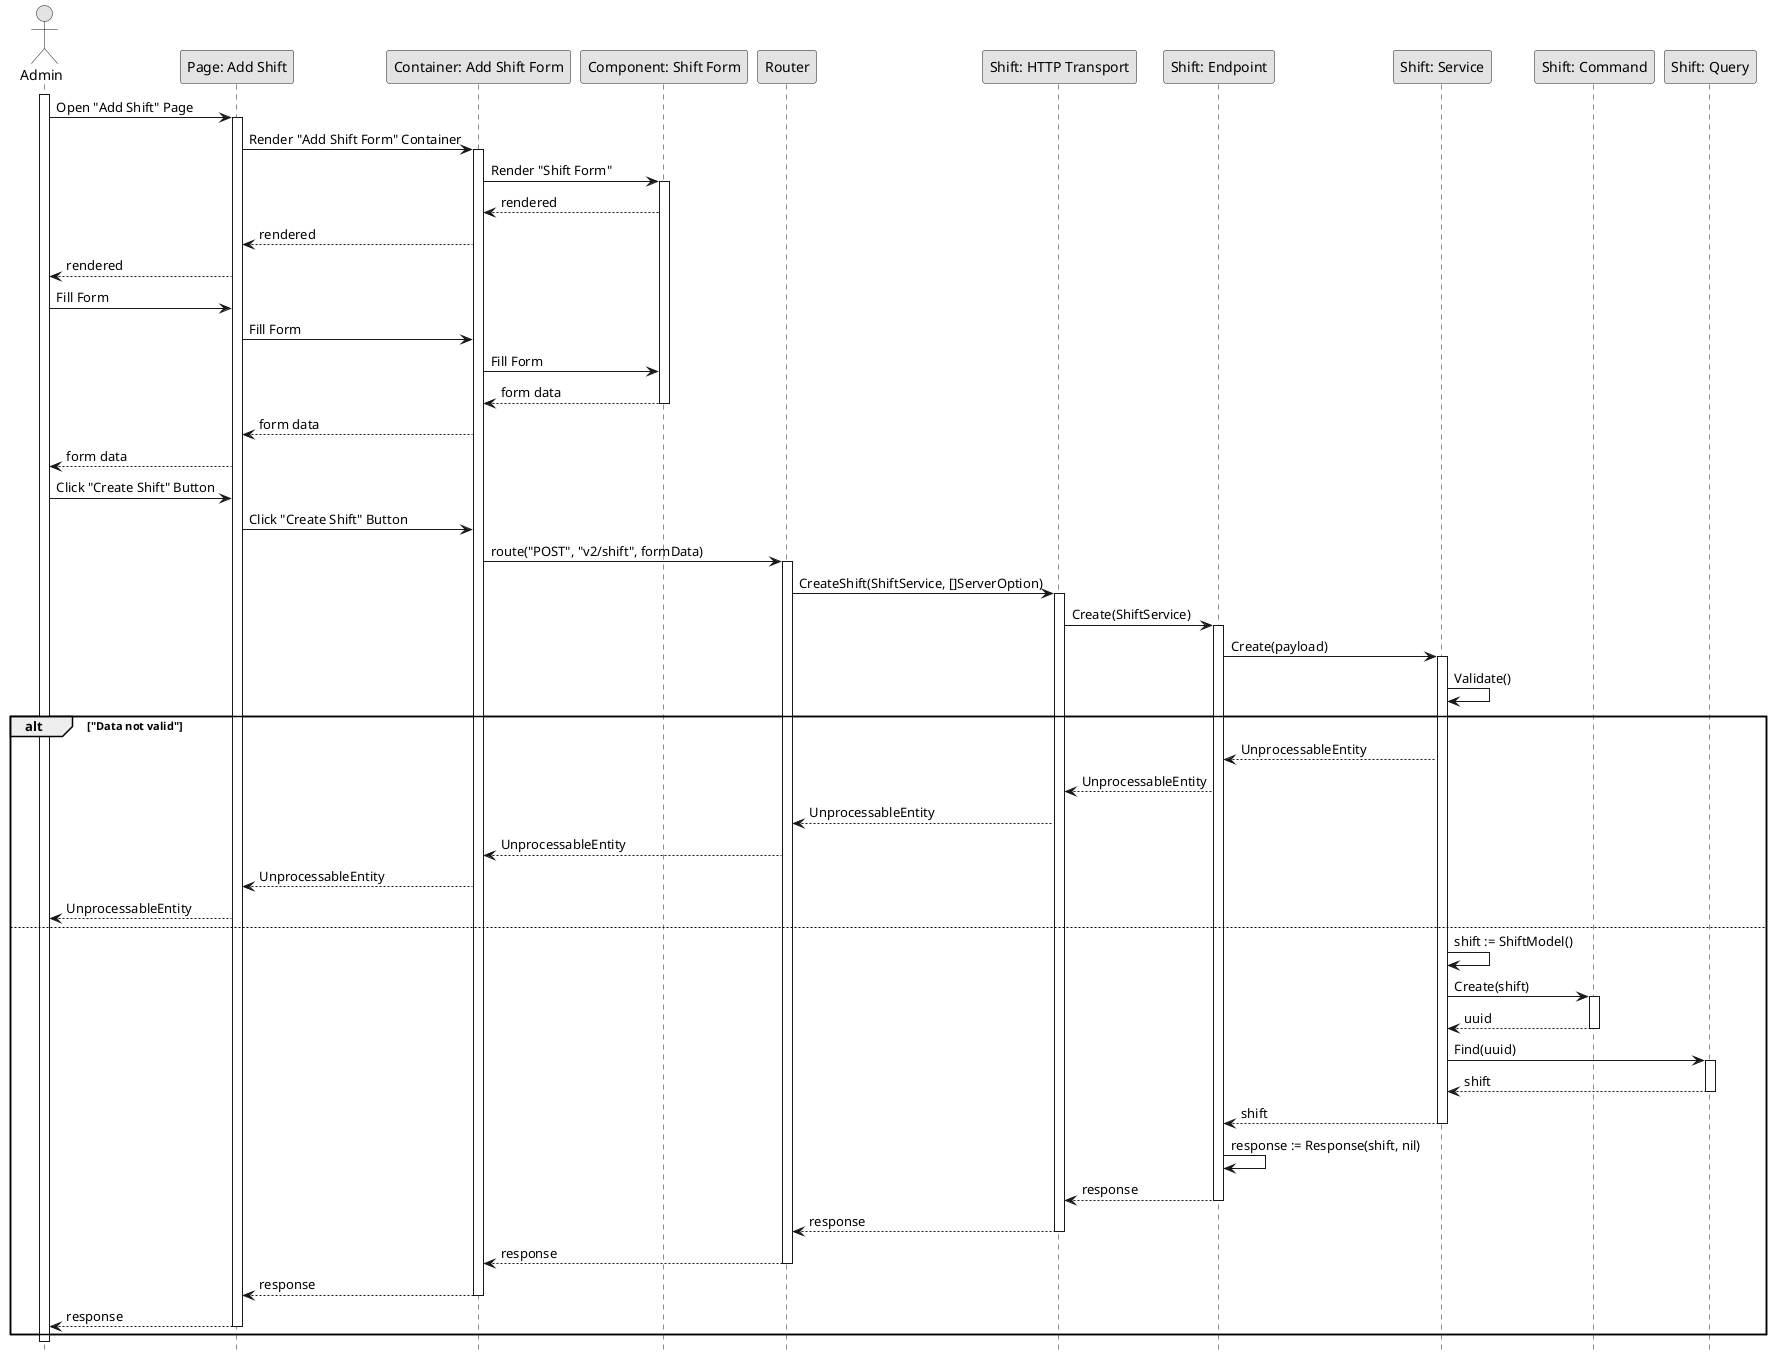 @startuml CreateShift

skinparam Monochrome true
skinparam Shadowing false
hide footbox

actor Admin
participant "Page: Add Shift" as AddShiftPage
participant "Container: Add Shift Form" as AddShiftFormContainer
participant "Component: Shift Form" as ShiftForm
participant "Router" as Router
participant "Shift: HTTP Transport" as ShiftHTTPTransport
participant "Shift: Endpoint" as ShiftEndpoint
participant "Shift: Service" as ShiftService
participant "Shift: Command" as ShiftCommand
participant "Shift: Query" as ShiftQuery

activate Admin

Admin->AddShiftPage: Open "Add Shift" Page
activate AddShiftPage
AddShiftPage->AddShiftFormContainer: Render "Add Shift Form" Container
activate AddShiftFormContainer
AddShiftFormContainer->ShiftForm: Render "Shift Form"
activate ShiftForm
ShiftForm-->AddShiftFormContainer: rendered
AddShiftFormContainer-->AddShiftPage: rendered
AddShiftPage-->Admin: rendered

Admin->AddShiftPage: Fill Form
AddShiftPage->AddShiftFormContainer: Fill Form
AddShiftFormContainer->ShiftForm: Fill Form
ShiftForm-->AddShiftFormContainer: form data
deactivate ShiftForm
AddShiftFormContainer-->AddShiftPage: form data
AddShiftPage-->Admin: form data

Admin->AddShiftPage: Click "Create Shift" Button
AddShiftPage->AddShiftFormContainer: Click "Create Shift" Button
AddShiftFormContainer->Router: route("POST", "v2/shift", formData)
activate Router
Router->ShiftHTTPTransport: CreateShift(ShiftService, []ServerOption)
activate ShiftHTTPTransport
ShiftHTTPTransport->ShiftEndpoint: Create(ShiftService)
activate ShiftEndpoint
ShiftEndpoint->ShiftService: Create(payload)
activate ShiftService
ShiftService->ShiftService: Validate()

alt "Data not valid"
    ShiftService-->ShiftEndpoint: UnprocessableEntity
    ShiftEndpoint-->ShiftHTTPTransport: UnprocessableEntity
    ShiftHTTPTransport-->Router: UnprocessableEntity
    Router-->AddShiftFormContainer: UnprocessableEntity
    AddShiftFormContainer-->AddShiftPage: UnprocessableEntity
    AddShiftPage-->Admin: UnprocessableEntity
else
    ShiftService->ShiftService: shift := ShiftModel()
    ShiftService->ShiftCommand: Create(shift)
    activate ShiftCommand
    ShiftCommand-->ShiftService: uuid
    deactivate ShiftCommand
    ShiftService->ShiftQuery: Find(uuid)
    activate ShiftQuery
    ShiftQuery-->ShiftService: shift
    deactivate ShiftQuery
    ShiftService-->ShiftEndpoint: shift
    deactivate ShiftService
    ShiftEndpoint->ShiftEndpoint: response := Response(shift, nil)
    ShiftEndpoint-->ShiftHTTPTransport: response
    deactivate ShiftEndpoint
    ShiftHTTPTransport-->Router: response
    deactivate ShiftHTTPTransport
    Router-->AddShiftFormContainer: response
    deactivate Router
    AddShiftFormContainer-->AddShiftPage: response
    deactivate AddShiftFormContainer
    AddShiftPage-->Admin: response
    deactivate AddShiftPage
end

deactivate Admin

@enduml